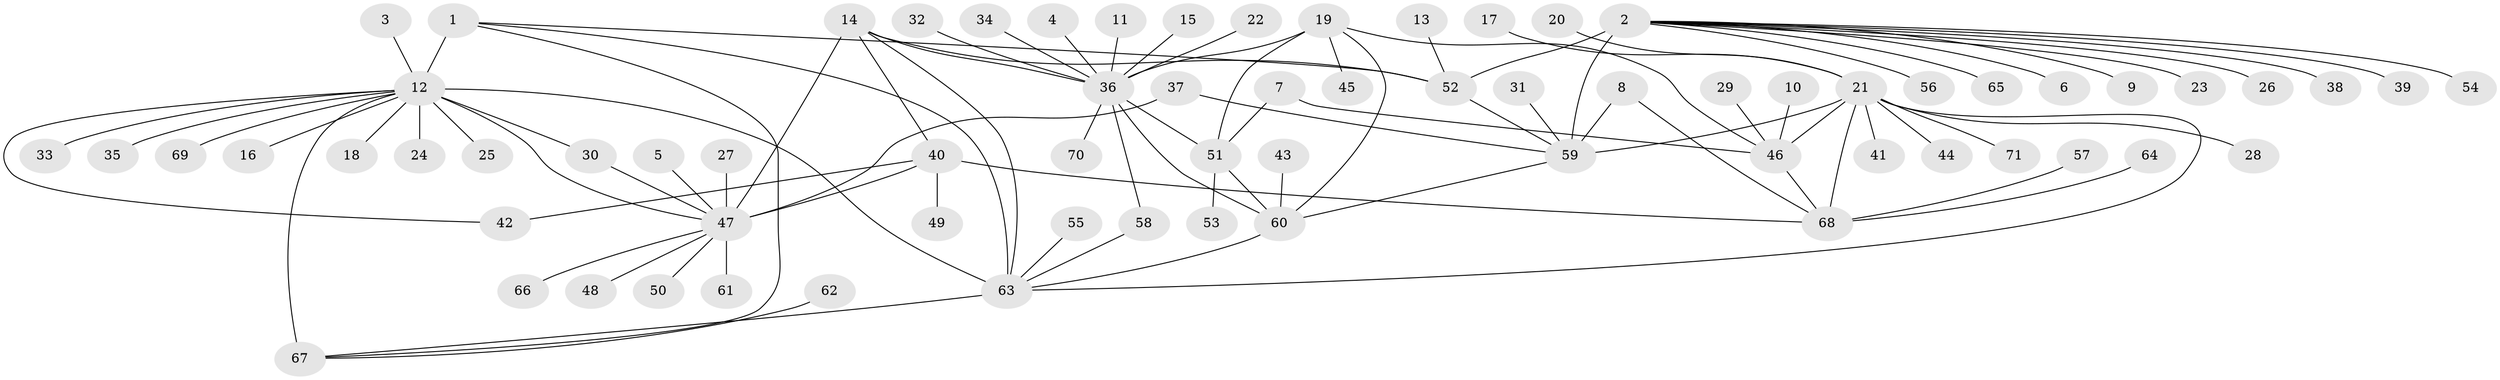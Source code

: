 // original degree distribution, {8: 0.028169014084507043, 13: 0.02112676056338028, 9: 0.04929577464788732, 7: 0.07042253521126761, 15: 0.007042253521126761, 10: 0.035211267605633804, 11: 0.028169014084507043, 14: 0.007042253521126761, 1: 0.5985915492957746, 2: 0.1267605633802817, 3: 0.028169014084507043}
// Generated by graph-tools (version 1.1) at 2025/02/03/09/25 03:02:46]
// undirected, 71 vertices, 92 edges
graph export_dot {
graph [start="1"]
  node [color=gray90,style=filled];
  1;
  2;
  3;
  4;
  5;
  6;
  7;
  8;
  9;
  10;
  11;
  12;
  13;
  14;
  15;
  16;
  17;
  18;
  19;
  20;
  21;
  22;
  23;
  24;
  25;
  26;
  27;
  28;
  29;
  30;
  31;
  32;
  33;
  34;
  35;
  36;
  37;
  38;
  39;
  40;
  41;
  42;
  43;
  44;
  45;
  46;
  47;
  48;
  49;
  50;
  51;
  52;
  53;
  54;
  55;
  56;
  57;
  58;
  59;
  60;
  61;
  62;
  63;
  64;
  65;
  66;
  67;
  68;
  69;
  70;
  71;
  1 -- 12 [weight=4.0];
  1 -- 52 [weight=1.0];
  1 -- 63 [weight=1.0];
  1 -- 67 [weight=1.0];
  2 -- 6 [weight=1.0];
  2 -- 9 [weight=1.0];
  2 -- 23 [weight=1.0];
  2 -- 26 [weight=1.0];
  2 -- 38 [weight=1.0];
  2 -- 39 [weight=1.0];
  2 -- 52 [weight=8.0];
  2 -- 54 [weight=1.0];
  2 -- 56 [weight=1.0];
  2 -- 59 [weight=4.0];
  2 -- 65 [weight=1.0];
  3 -- 12 [weight=1.0];
  4 -- 36 [weight=1.0];
  5 -- 47 [weight=1.0];
  7 -- 46 [weight=1.0];
  7 -- 51 [weight=1.0];
  8 -- 59 [weight=1.0];
  8 -- 68 [weight=1.0];
  10 -- 46 [weight=1.0];
  11 -- 36 [weight=1.0];
  12 -- 16 [weight=1.0];
  12 -- 18 [weight=1.0];
  12 -- 24 [weight=1.0];
  12 -- 25 [weight=1.0];
  12 -- 30 [weight=1.0];
  12 -- 33 [weight=1.0];
  12 -- 35 [weight=1.0];
  12 -- 42 [weight=1.0];
  12 -- 47 [weight=1.0];
  12 -- 63 [weight=4.0];
  12 -- 67 [weight=4.0];
  12 -- 69 [weight=1.0];
  13 -- 52 [weight=1.0];
  14 -- 36 [weight=1.0];
  14 -- 40 [weight=1.0];
  14 -- 47 [weight=5.0];
  14 -- 52 [weight=1.0];
  14 -- 63 [weight=1.0];
  15 -- 36 [weight=1.0];
  17 -- 21 [weight=1.0];
  19 -- 36 [weight=4.0];
  19 -- 45 [weight=1.0];
  19 -- 46 [weight=1.0];
  19 -- 51 [weight=1.0];
  19 -- 60 [weight=1.0];
  20 -- 21 [weight=1.0];
  21 -- 28 [weight=1.0];
  21 -- 41 [weight=1.0];
  21 -- 44 [weight=1.0];
  21 -- 46 [weight=5.0];
  21 -- 59 [weight=1.0];
  21 -- 63 [weight=1.0];
  21 -- 68 [weight=5.0];
  21 -- 71 [weight=1.0];
  22 -- 36 [weight=1.0];
  27 -- 47 [weight=1.0];
  29 -- 46 [weight=1.0];
  30 -- 47 [weight=1.0];
  31 -- 59 [weight=1.0];
  32 -- 36 [weight=1.0];
  34 -- 36 [weight=1.0];
  36 -- 51 [weight=4.0];
  36 -- 58 [weight=1.0];
  36 -- 60 [weight=4.0];
  36 -- 70 [weight=1.0];
  37 -- 47 [weight=1.0];
  37 -- 59 [weight=1.0];
  40 -- 42 [weight=1.0];
  40 -- 47 [weight=5.0];
  40 -- 49 [weight=1.0];
  40 -- 68 [weight=1.0];
  43 -- 60 [weight=1.0];
  46 -- 68 [weight=1.0];
  47 -- 48 [weight=1.0];
  47 -- 50 [weight=1.0];
  47 -- 61 [weight=1.0];
  47 -- 66 [weight=1.0];
  51 -- 53 [weight=1.0];
  51 -- 60 [weight=1.0];
  52 -- 59 [weight=2.0];
  55 -- 63 [weight=1.0];
  57 -- 68 [weight=1.0];
  58 -- 63 [weight=1.0];
  59 -- 60 [weight=1.0];
  60 -- 63 [weight=2.0];
  62 -- 67 [weight=1.0];
  63 -- 67 [weight=1.0];
  64 -- 68 [weight=1.0];
}
